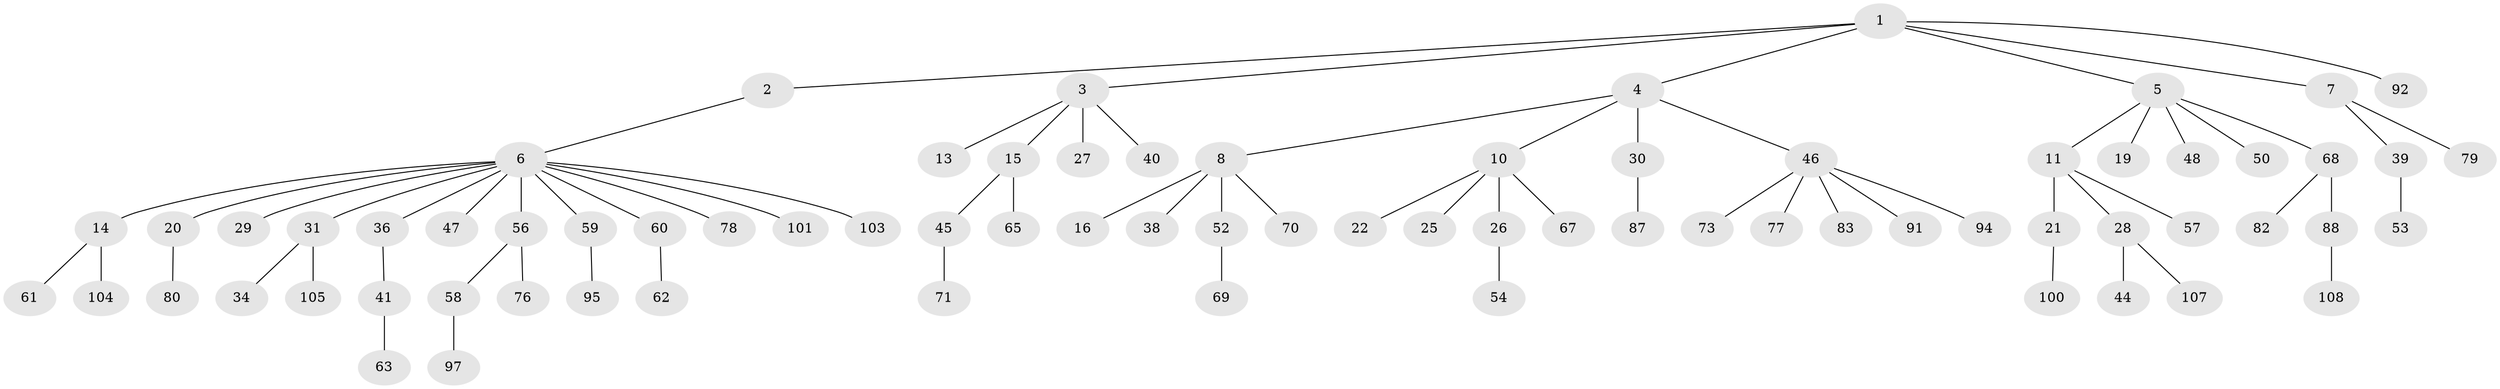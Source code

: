 // Generated by graph-tools (version 1.1) at 2025/52/02/27/25 19:52:12]
// undirected, 76 vertices, 75 edges
graph export_dot {
graph [start="1"]
  node [color=gray90,style=filled];
  1 [super="+49"];
  2 [super="+17"];
  3 [super="+35"];
  4 [super="+24"];
  5 [super="+18"];
  6 [super="+9"];
  7 [super="+42"];
  8 [super="+12"];
  10 [super="+106"];
  11 [super="+23"];
  13;
  14 [super="+75"];
  15;
  16;
  19;
  20 [super="+66"];
  21 [super="+37"];
  22;
  25;
  26 [super="+98"];
  27 [super="+51"];
  28 [super="+43"];
  29;
  30 [super="+33"];
  31 [super="+32"];
  34;
  36;
  38;
  39 [super="+102"];
  40 [super="+96"];
  41;
  44;
  45 [super="+74"];
  46 [super="+55"];
  47 [super="+109"];
  48;
  50;
  52 [super="+84"];
  53;
  54;
  56;
  57 [super="+85"];
  58;
  59 [super="+99"];
  60 [super="+89"];
  61;
  62 [super="+64"];
  63 [super="+72"];
  65;
  67;
  68 [super="+81"];
  69;
  70;
  71 [super="+86"];
  73;
  76 [super="+93"];
  77;
  78;
  79;
  80;
  82;
  83;
  87;
  88 [super="+90"];
  91;
  92;
  94;
  95;
  97;
  100;
  101;
  103;
  104;
  105;
  107;
  108;
  1 -- 2;
  1 -- 3;
  1 -- 4;
  1 -- 5;
  1 -- 7;
  1 -- 92;
  2 -- 6;
  3 -- 13;
  3 -- 15;
  3 -- 27;
  3 -- 40;
  4 -- 8;
  4 -- 10;
  4 -- 46;
  4 -- 30;
  5 -- 11;
  5 -- 19;
  5 -- 50;
  5 -- 68;
  5 -- 48;
  6 -- 20;
  6 -- 31;
  6 -- 36;
  6 -- 47;
  6 -- 56;
  6 -- 60;
  6 -- 101;
  6 -- 103;
  6 -- 14;
  6 -- 59;
  6 -- 29;
  6 -- 78;
  7 -- 39;
  7 -- 79;
  8 -- 70;
  8 -- 16;
  8 -- 52;
  8 -- 38;
  10 -- 22;
  10 -- 25;
  10 -- 26;
  10 -- 67;
  11 -- 21;
  11 -- 57;
  11 -- 28;
  14 -- 61;
  14 -- 104;
  15 -- 45;
  15 -- 65;
  20 -- 80;
  21 -- 100;
  26 -- 54;
  28 -- 107;
  28 -- 44;
  30 -- 87;
  31 -- 105;
  31 -- 34;
  36 -- 41;
  39 -- 53;
  41 -- 63;
  45 -- 71;
  46 -- 73;
  46 -- 83;
  46 -- 91;
  46 -- 94;
  46 -- 77;
  52 -- 69;
  56 -- 58;
  56 -- 76;
  58 -- 97;
  59 -- 95;
  60 -- 62;
  68 -- 88;
  68 -- 82;
  88 -- 108;
}
